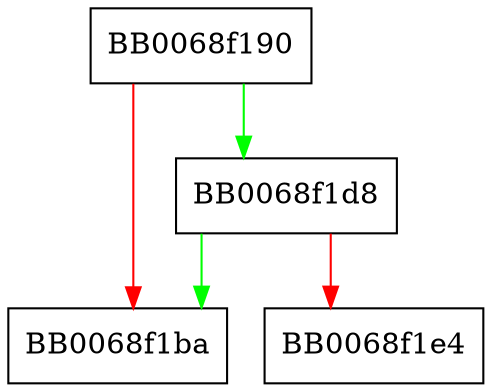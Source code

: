 digraph ossl_prov_get_entropy {
  node [shape="box"];
  graph [splines=ortho];
  BB0068f190 -> BB0068f1d8 [color="green"];
  BB0068f190 -> BB0068f1ba [color="red"];
  BB0068f1d8 -> BB0068f1ba [color="green"];
  BB0068f1d8 -> BB0068f1e4 [color="red"];
}